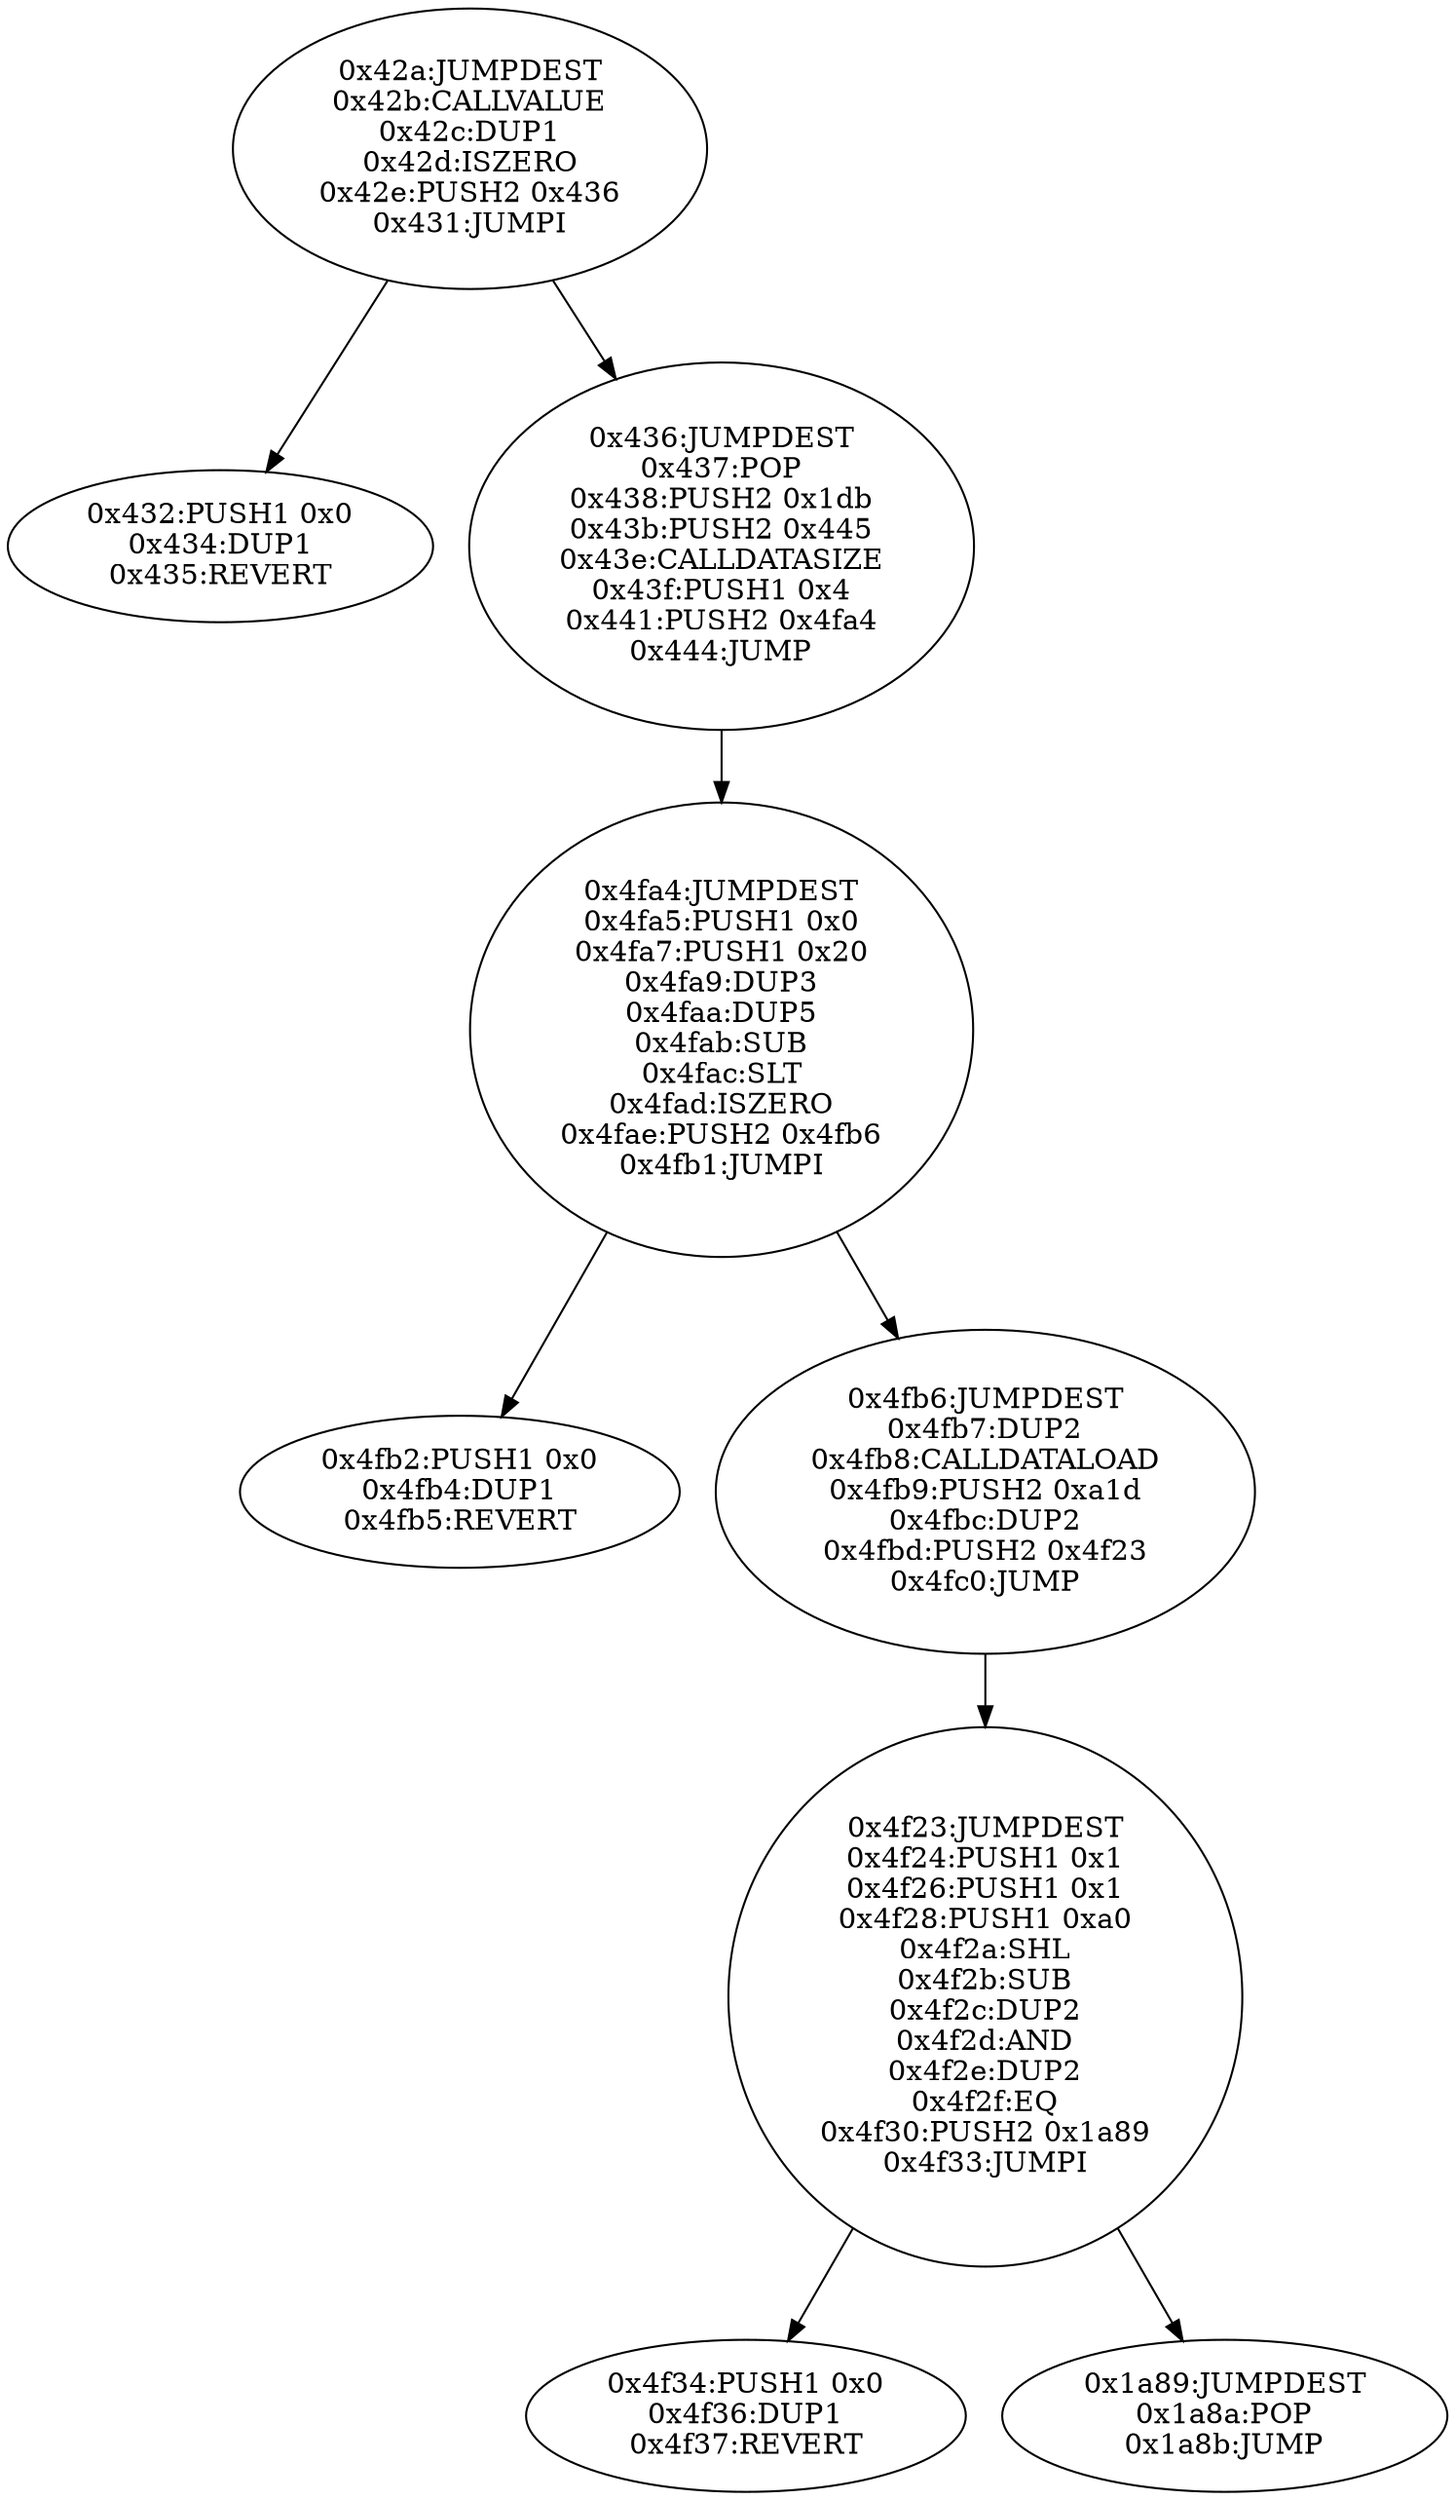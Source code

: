 digraph{
1066[label="0x42a:JUMPDEST
0x42b:CALLVALUE
0x42c:DUP1
0x42d:ISZERO
0x42e:PUSH2 0x436
0x431:JUMPI"]
1066 -> 1074
1066 -> 1078
1074[label="0x432:PUSH1 0x0
0x434:DUP1
0x435:REVERT"]
1078[label="0x436:JUMPDEST
0x437:POP
0x438:PUSH2 0x1db
0x43b:PUSH2 0x445
0x43e:CALLDATASIZE
0x43f:PUSH1 0x4
0x441:PUSH2 0x4fa4
0x444:JUMP"]
1078 -> 20388
20388[label="0x4fa4:JUMPDEST
0x4fa5:PUSH1 0x0
0x4fa7:PUSH1 0x20
0x4fa9:DUP3
0x4faa:DUP5
0x4fab:SUB
0x4fac:SLT
0x4fad:ISZERO
0x4fae:PUSH2 0x4fb6
0x4fb1:JUMPI"]
20388 -> 20402
20388 -> 20406
20402[label="0x4fb2:PUSH1 0x0
0x4fb4:DUP1
0x4fb5:REVERT"]
20406[label="0x4fb6:JUMPDEST
0x4fb7:DUP2
0x4fb8:CALLDATALOAD
0x4fb9:PUSH2 0xa1d
0x4fbc:DUP2
0x4fbd:PUSH2 0x4f23
0x4fc0:JUMP"]
20406 -> 20259
20259[label="0x4f23:JUMPDEST
0x4f24:PUSH1 0x1
0x4f26:PUSH1 0x1
0x4f28:PUSH1 0xa0
0x4f2a:SHL
0x4f2b:SUB
0x4f2c:DUP2
0x4f2d:AND
0x4f2e:DUP2
0x4f2f:EQ
0x4f30:PUSH2 0x1a89
0x4f33:JUMPI"]
20259 -> 20276
20259 -> 6793
20276[label="0x4f34:PUSH1 0x0
0x4f36:DUP1
0x4f37:REVERT"]
6793[label="0x1a89:JUMPDEST
0x1a8a:POP
0x1a8b:JUMP"]

}